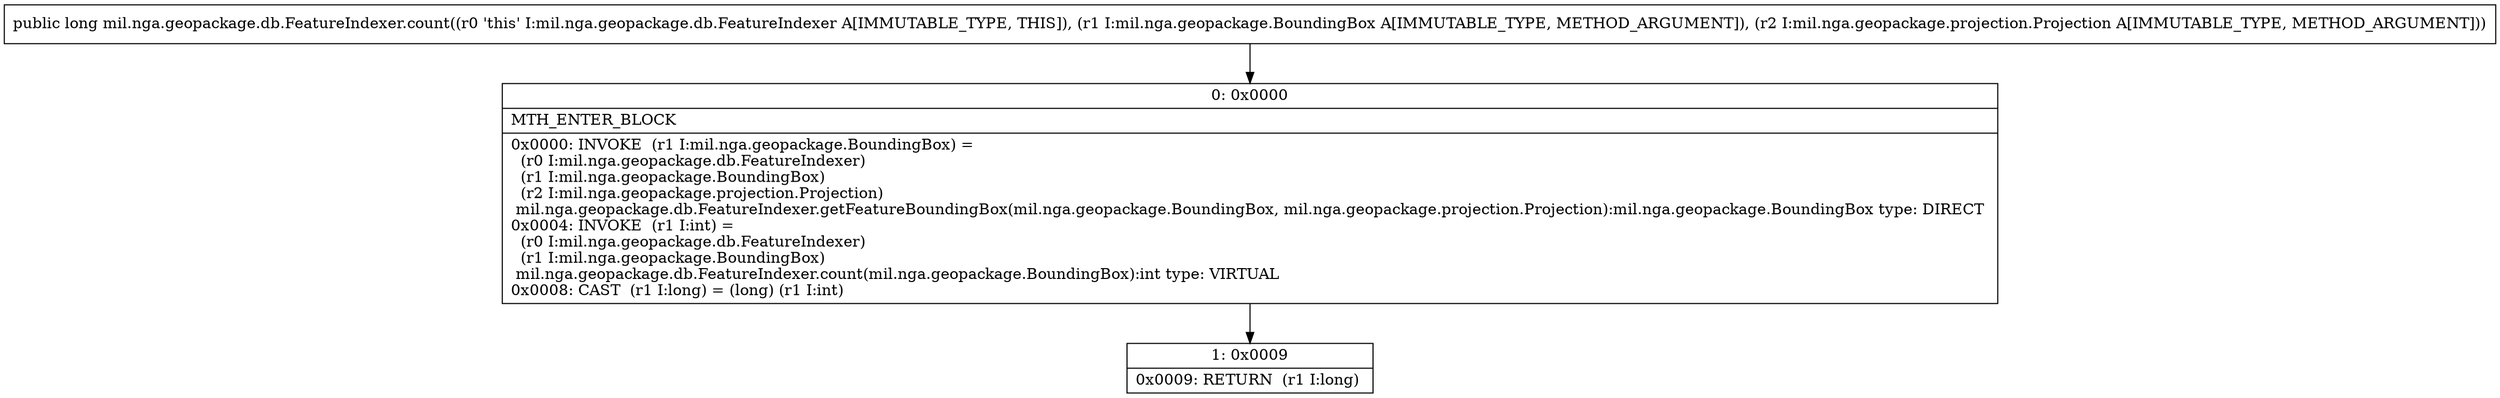digraph "CFG formil.nga.geopackage.db.FeatureIndexer.count(Lmil\/nga\/geopackage\/BoundingBox;Lmil\/nga\/geopackage\/projection\/Projection;)J" {
Node_0 [shape=record,label="{0\:\ 0x0000|MTH_ENTER_BLOCK\l|0x0000: INVOKE  (r1 I:mil.nga.geopackage.BoundingBox) = \l  (r0 I:mil.nga.geopackage.db.FeatureIndexer)\l  (r1 I:mil.nga.geopackage.BoundingBox)\l  (r2 I:mil.nga.geopackage.projection.Projection)\l mil.nga.geopackage.db.FeatureIndexer.getFeatureBoundingBox(mil.nga.geopackage.BoundingBox, mil.nga.geopackage.projection.Projection):mil.nga.geopackage.BoundingBox type: DIRECT \l0x0004: INVOKE  (r1 I:int) = \l  (r0 I:mil.nga.geopackage.db.FeatureIndexer)\l  (r1 I:mil.nga.geopackage.BoundingBox)\l mil.nga.geopackage.db.FeatureIndexer.count(mil.nga.geopackage.BoundingBox):int type: VIRTUAL \l0x0008: CAST  (r1 I:long) = (long) (r1 I:int) \l}"];
Node_1 [shape=record,label="{1\:\ 0x0009|0x0009: RETURN  (r1 I:long) \l}"];
MethodNode[shape=record,label="{public long mil.nga.geopackage.db.FeatureIndexer.count((r0 'this' I:mil.nga.geopackage.db.FeatureIndexer A[IMMUTABLE_TYPE, THIS]), (r1 I:mil.nga.geopackage.BoundingBox A[IMMUTABLE_TYPE, METHOD_ARGUMENT]), (r2 I:mil.nga.geopackage.projection.Projection A[IMMUTABLE_TYPE, METHOD_ARGUMENT])) }"];
MethodNode -> Node_0;
Node_0 -> Node_1;
}

